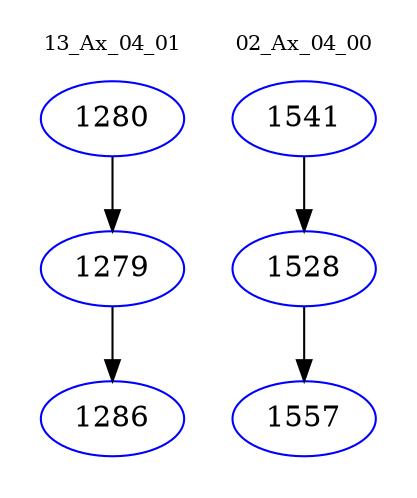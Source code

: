digraph{
subgraph cluster_0 {
color = white
label = "13_Ax_04_01";
fontsize=10;
T0_1280 [label="1280", color="blue"]
T0_1280 -> T0_1279 [color="black"]
T0_1279 [label="1279", color="blue"]
T0_1279 -> T0_1286 [color="black"]
T0_1286 [label="1286", color="blue"]
}
subgraph cluster_1 {
color = white
label = "02_Ax_04_00";
fontsize=10;
T1_1541 [label="1541", color="blue"]
T1_1541 -> T1_1528 [color="black"]
T1_1528 [label="1528", color="blue"]
T1_1528 -> T1_1557 [color="black"]
T1_1557 [label="1557", color="blue"]
}
}
